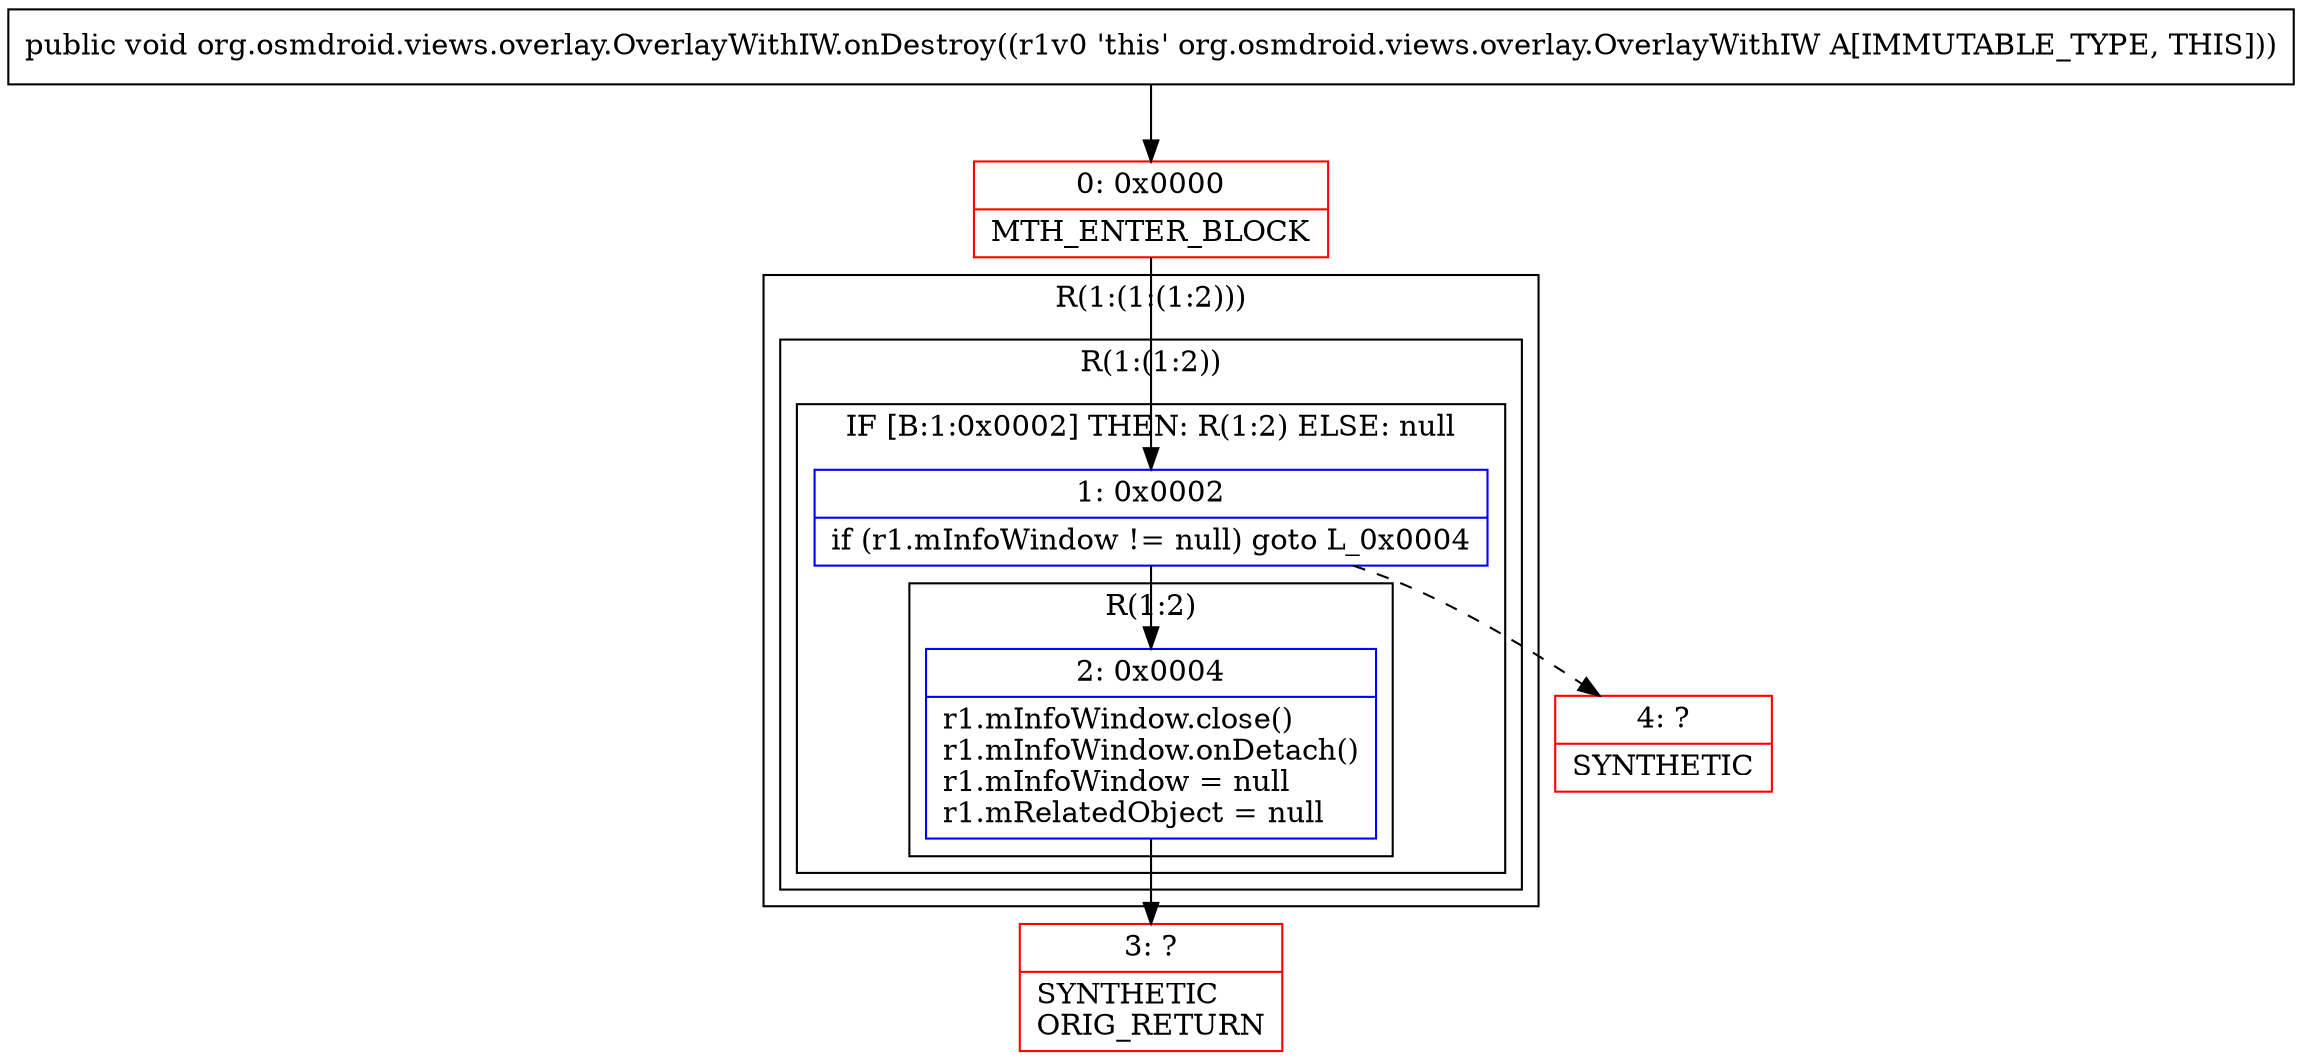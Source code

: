 digraph "CFG fororg.osmdroid.views.overlay.OverlayWithIW.onDestroy()V" {
subgraph cluster_Region_1355406871 {
label = "R(1:(1:(1:2)))";
node [shape=record,color=blue];
subgraph cluster_Region_739146566 {
label = "R(1:(1:2))";
node [shape=record,color=blue];
subgraph cluster_IfRegion_913313328 {
label = "IF [B:1:0x0002] THEN: R(1:2) ELSE: null";
node [shape=record,color=blue];
Node_1 [shape=record,label="{1\:\ 0x0002|if (r1.mInfoWindow != null) goto L_0x0004\l}"];
subgraph cluster_Region_1028337225 {
label = "R(1:2)";
node [shape=record,color=blue];
Node_2 [shape=record,label="{2\:\ 0x0004|r1.mInfoWindow.close()\lr1.mInfoWindow.onDetach()\lr1.mInfoWindow = null\lr1.mRelatedObject = null\l}"];
}
}
}
}
Node_0 [shape=record,color=red,label="{0\:\ 0x0000|MTH_ENTER_BLOCK\l}"];
Node_3 [shape=record,color=red,label="{3\:\ ?|SYNTHETIC\lORIG_RETURN\l}"];
Node_4 [shape=record,color=red,label="{4\:\ ?|SYNTHETIC\l}"];
MethodNode[shape=record,label="{public void org.osmdroid.views.overlay.OverlayWithIW.onDestroy((r1v0 'this' org.osmdroid.views.overlay.OverlayWithIW A[IMMUTABLE_TYPE, THIS])) }"];
MethodNode -> Node_0;
Node_1 -> Node_2;
Node_1 -> Node_4[style=dashed];
Node_2 -> Node_3;
Node_0 -> Node_1;
}


